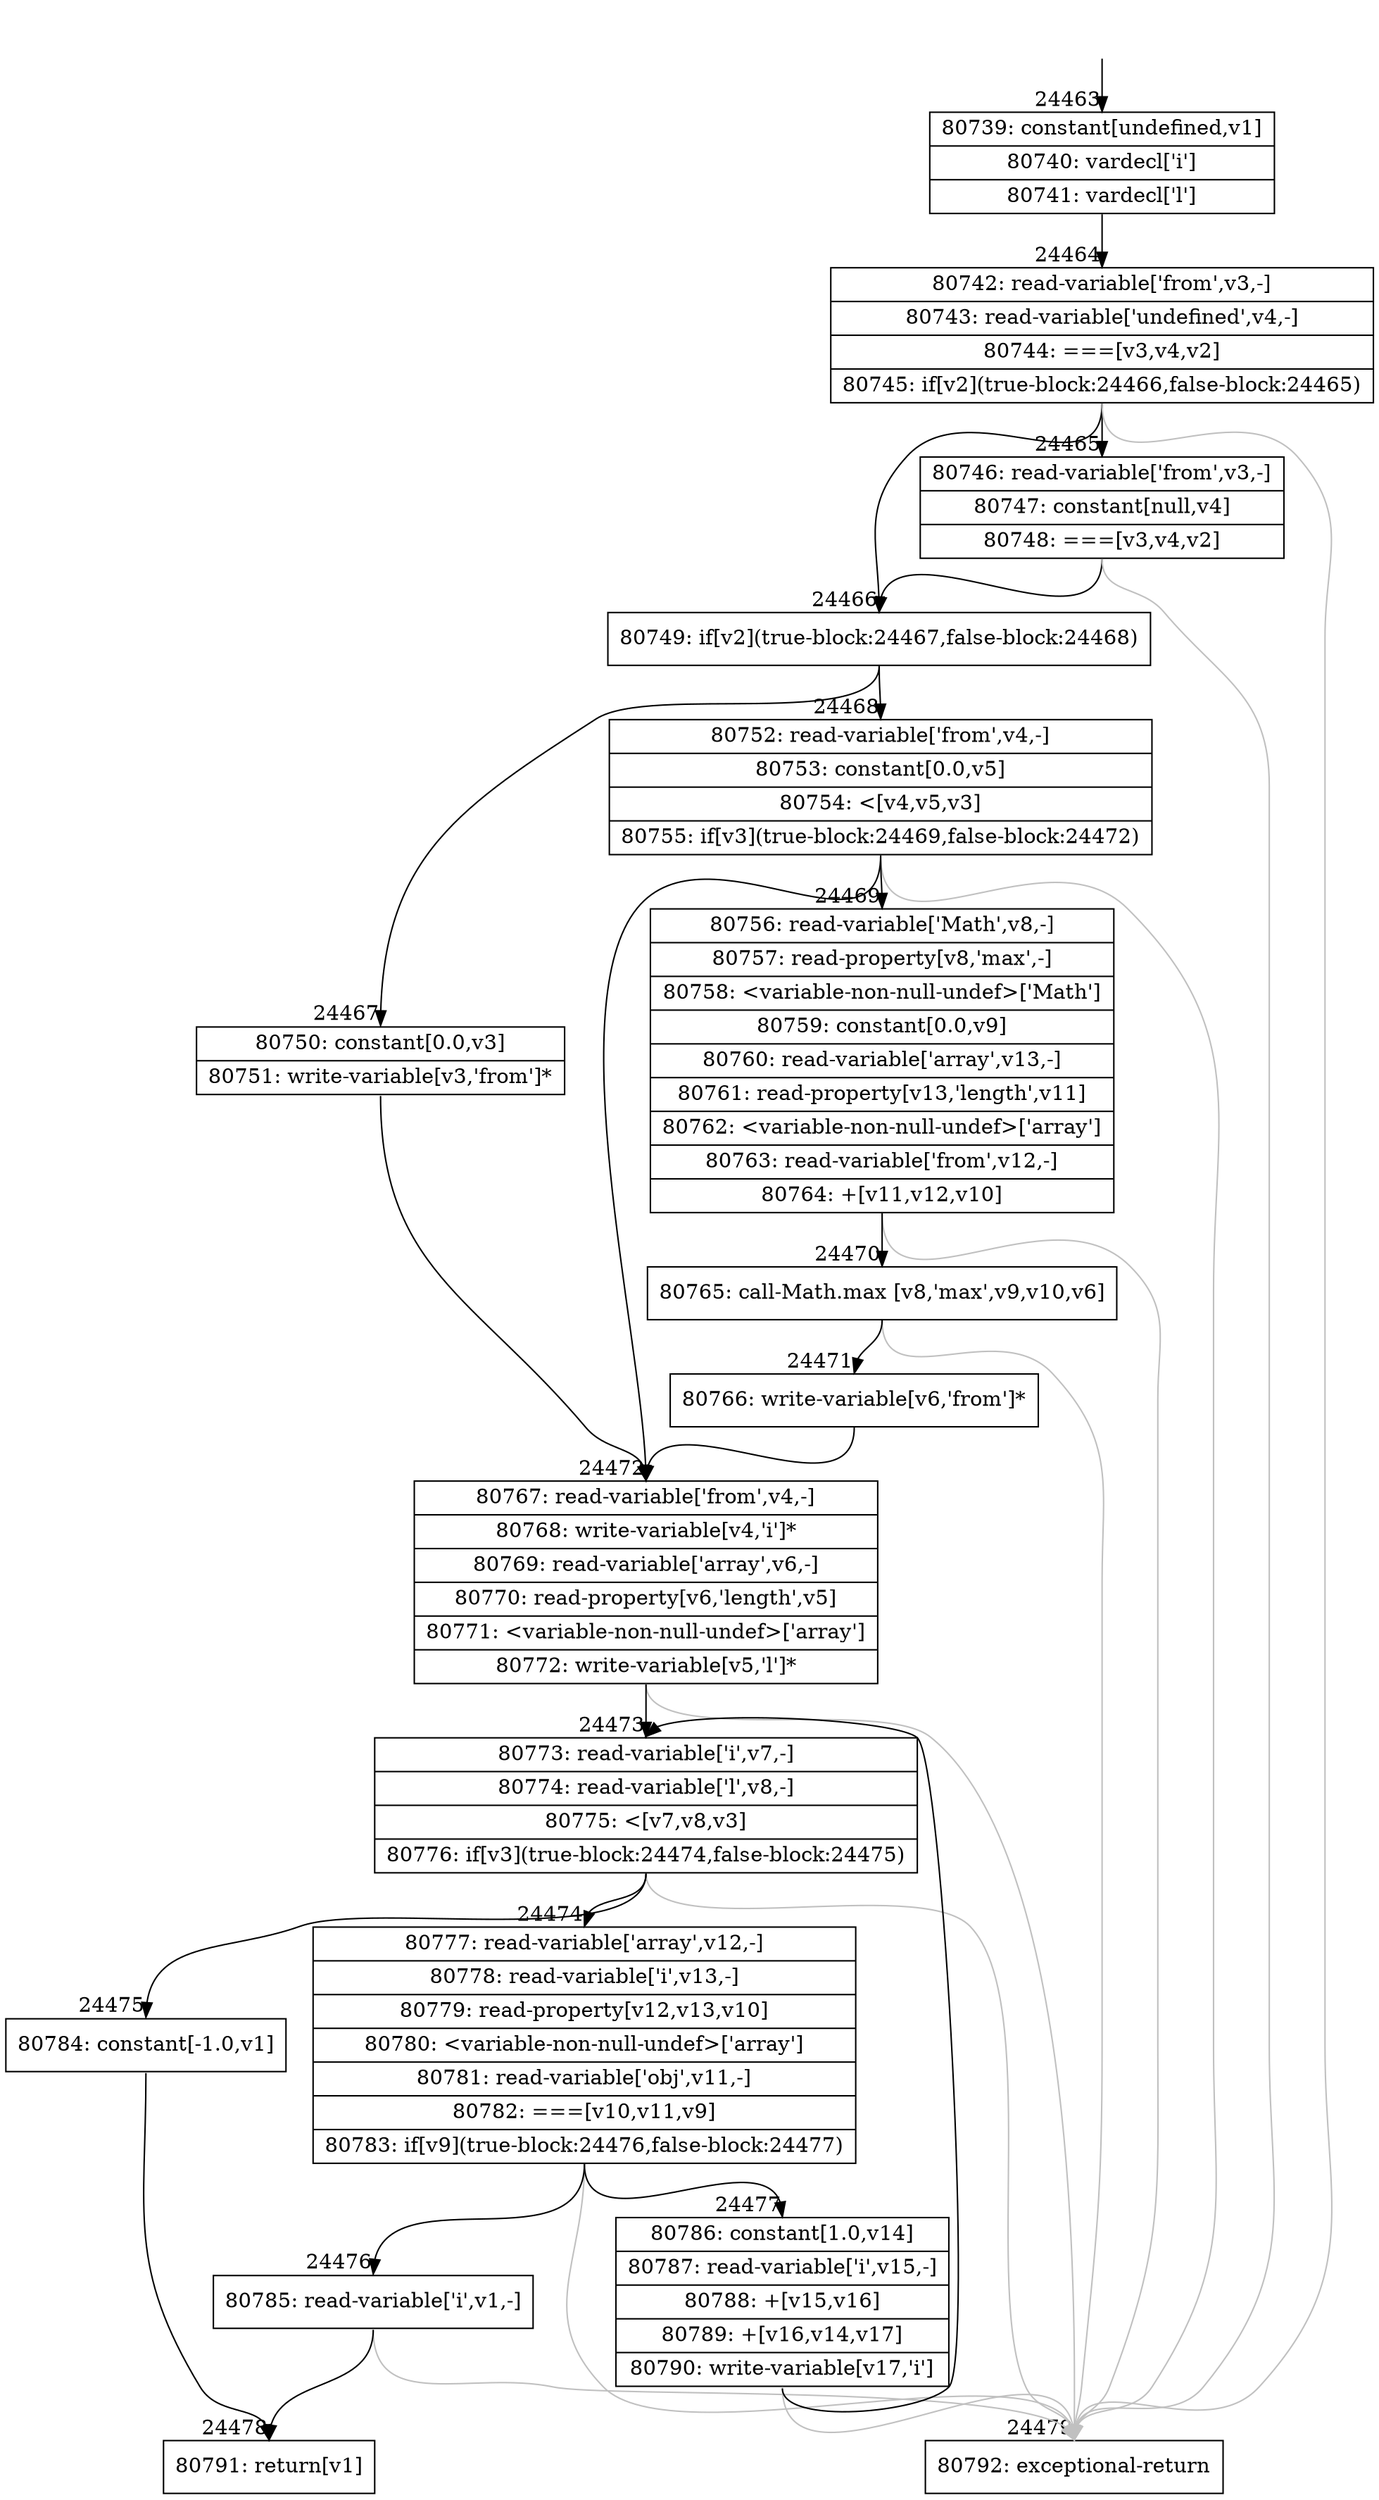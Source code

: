 digraph {
rankdir="TD"
BB_entry2140[shape=none,label=""];
BB_entry2140 -> BB24463 [tailport=s, headport=n, headlabel="    24463"]
BB24463 [shape=record label="{80739: constant[undefined,v1]|80740: vardecl['i']|80741: vardecl['l']}" ] 
BB24463 -> BB24464 [tailport=s, headport=n, headlabel="      24464"]
BB24464 [shape=record label="{80742: read-variable['from',v3,-]|80743: read-variable['undefined',v4,-]|80744: ===[v3,v4,v2]|80745: if[v2](true-block:24466,false-block:24465)}" ] 
BB24464 -> BB24466 [tailport=s, headport=n, headlabel="      24466"]
BB24464 -> BB24465 [tailport=s, headport=n, headlabel="      24465"]
BB24464 -> BB24479 [tailport=s, headport=n, color=gray, headlabel="      24479"]
BB24465 [shape=record label="{80746: read-variable['from',v3,-]|80747: constant[null,v4]|80748: ===[v3,v4,v2]}" ] 
BB24465 -> BB24466 [tailport=s, headport=n]
BB24465 -> BB24479 [tailport=s, headport=n, color=gray]
BB24466 [shape=record label="{80749: if[v2](true-block:24467,false-block:24468)}" ] 
BB24466 -> BB24467 [tailport=s, headport=n, headlabel="      24467"]
BB24466 -> BB24468 [tailport=s, headport=n, headlabel="      24468"]
BB24467 [shape=record label="{80750: constant[0.0,v3]|80751: write-variable[v3,'from']*}" ] 
BB24467 -> BB24472 [tailport=s, headport=n, headlabel="      24472"]
BB24468 [shape=record label="{80752: read-variable['from',v4,-]|80753: constant[0.0,v5]|80754: \<[v4,v5,v3]|80755: if[v3](true-block:24469,false-block:24472)}" ] 
BB24468 -> BB24469 [tailport=s, headport=n, headlabel="      24469"]
BB24468 -> BB24472 [tailport=s, headport=n]
BB24468 -> BB24479 [tailport=s, headport=n, color=gray]
BB24469 [shape=record label="{80756: read-variable['Math',v8,-]|80757: read-property[v8,'max',-]|80758: \<variable-non-null-undef\>['Math']|80759: constant[0.0,v9]|80760: read-variable['array',v13,-]|80761: read-property[v13,'length',v11]|80762: \<variable-non-null-undef\>['array']|80763: read-variable['from',v12,-]|80764: +[v11,v12,v10]}" ] 
BB24469 -> BB24470 [tailport=s, headport=n, headlabel="      24470"]
BB24469 -> BB24479 [tailport=s, headport=n, color=gray]
BB24470 [shape=record label="{80765: call-Math.max [v8,'max',v9,v10,v6]}" ] 
BB24470 -> BB24471 [tailport=s, headport=n, headlabel="      24471"]
BB24470 -> BB24479 [tailport=s, headport=n, color=gray]
BB24471 [shape=record label="{80766: write-variable[v6,'from']*}" ] 
BB24471 -> BB24472 [tailport=s, headport=n]
BB24472 [shape=record label="{80767: read-variable['from',v4,-]|80768: write-variable[v4,'i']*|80769: read-variable['array',v6,-]|80770: read-property[v6,'length',v5]|80771: \<variable-non-null-undef\>['array']|80772: write-variable[v5,'l']*}" ] 
BB24472 -> BB24473 [tailport=s, headport=n, headlabel="      24473"]
BB24472 -> BB24479 [tailport=s, headport=n, color=gray]
BB24473 [shape=record label="{80773: read-variable['i',v7,-]|80774: read-variable['l',v8,-]|80775: \<[v7,v8,v3]|80776: if[v3](true-block:24474,false-block:24475)}" ] 
BB24473 -> BB24474 [tailport=s, headport=n, headlabel="      24474"]
BB24473 -> BB24475 [tailport=s, headport=n, headlabel="      24475"]
BB24473 -> BB24479 [tailport=s, headport=n, color=gray]
BB24474 [shape=record label="{80777: read-variable['array',v12,-]|80778: read-variable['i',v13,-]|80779: read-property[v12,v13,v10]|80780: \<variable-non-null-undef\>['array']|80781: read-variable['obj',v11,-]|80782: ===[v10,v11,v9]|80783: if[v9](true-block:24476,false-block:24477)}" ] 
BB24474 -> BB24476 [tailport=s, headport=n, headlabel="      24476"]
BB24474 -> BB24477 [tailport=s, headport=n, headlabel="      24477"]
BB24474 -> BB24479 [tailport=s, headport=n, color=gray]
BB24475 [shape=record label="{80784: constant[-1.0,v1]}" ] 
BB24475 -> BB24478 [tailport=s, headport=n, headlabel="      24478"]
BB24476 [shape=record label="{80785: read-variable['i',v1,-]}" ] 
BB24476 -> BB24478 [tailport=s, headport=n]
BB24476 -> BB24479 [tailport=s, headport=n, color=gray]
BB24477 [shape=record label="{80786: constant[1.0,v14]|80787: read-variable['i',v15,-]|80788: +[v15,v16]|80789: +[v16,v14,v17]|80790: write-variable[v17,'i']}" ] 
BB24477 -> BB24473 [tailport=s, headport=n]
BB24477 -> BB24479 [tailport=s, headport=n, color=gray]
BB24478 [shape=record label="{80791: return[v1]}" ] 
BB24479 [shape=record label="{80792: exceptional-return}" ] 
//#$~ 45976
}
